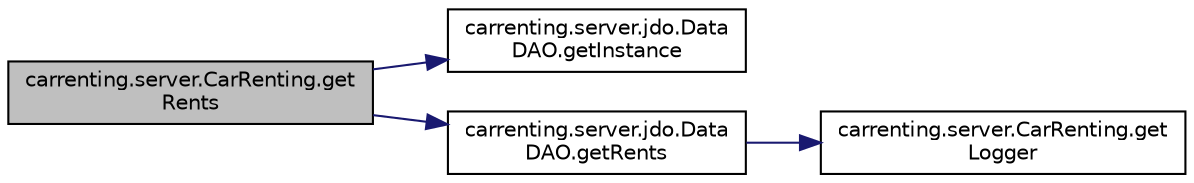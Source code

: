 digraph "carrenting.server.CarRenting.getRents"
{
 // LATEX_PDF_SIZE
  edge [fontname="Helvetica",fontsize="10",labelfontname="Helvetica",labelfontsize="10"];
  node [fontname="Helvetica",fontsize="10",shape=record];
  rankdir="LR";
  Node58 [label="carrenting.server.CarRenting.get\lRents",height=0.2,width=0.4,color="black", fillcolor="grey75", style="filled", fontcolor="black",tooltip=" "];
  Node58 -> Node59 [color="midnightblue",fontsize="10",style="solid",fontname="Helvetica"];
  Node59 [label="carrenting.server.jdo.Data\lDAO.getInstance",height=0.2,width=0.4,color="black", fillcolor="white", style="filled",URL="$classcarrenting_1_1server_1_1jdo_1_1_data_d_a_o.html#af8f8055222b8f4337f5f46c4365078d6",tooltip=" "];
  Node58 -> Node60 [color="midnightblue",fontsize="10",style="solid",fontname="Helvetica"];
  Node60 [label="carrenting.server.jdo.Data\lDAO.getRents",height=0.2,width=0.4,color="black", fillcolor="white", style="filled",URL="$classcarrenting_1_1server_1_1jdo_1_1_data_d_a_o.html#a5c545569e40ce40b601fe18964801238",tooltip=" "];
  Node60 -> Node61 [color="midnightblue",fontsize="10",style="solid",fontname="Helvetica"];
  Node61 [label="carrenting.server.CarRenting.get\lLogger",height=0.2,width=0.4,color="black", fillcolor="white", style="filled",URL="$classcarrenting_1_1server_1_1_car_renting.html#ab6247bc987fa497393e8db651849f845",tooltip=" "];
}
